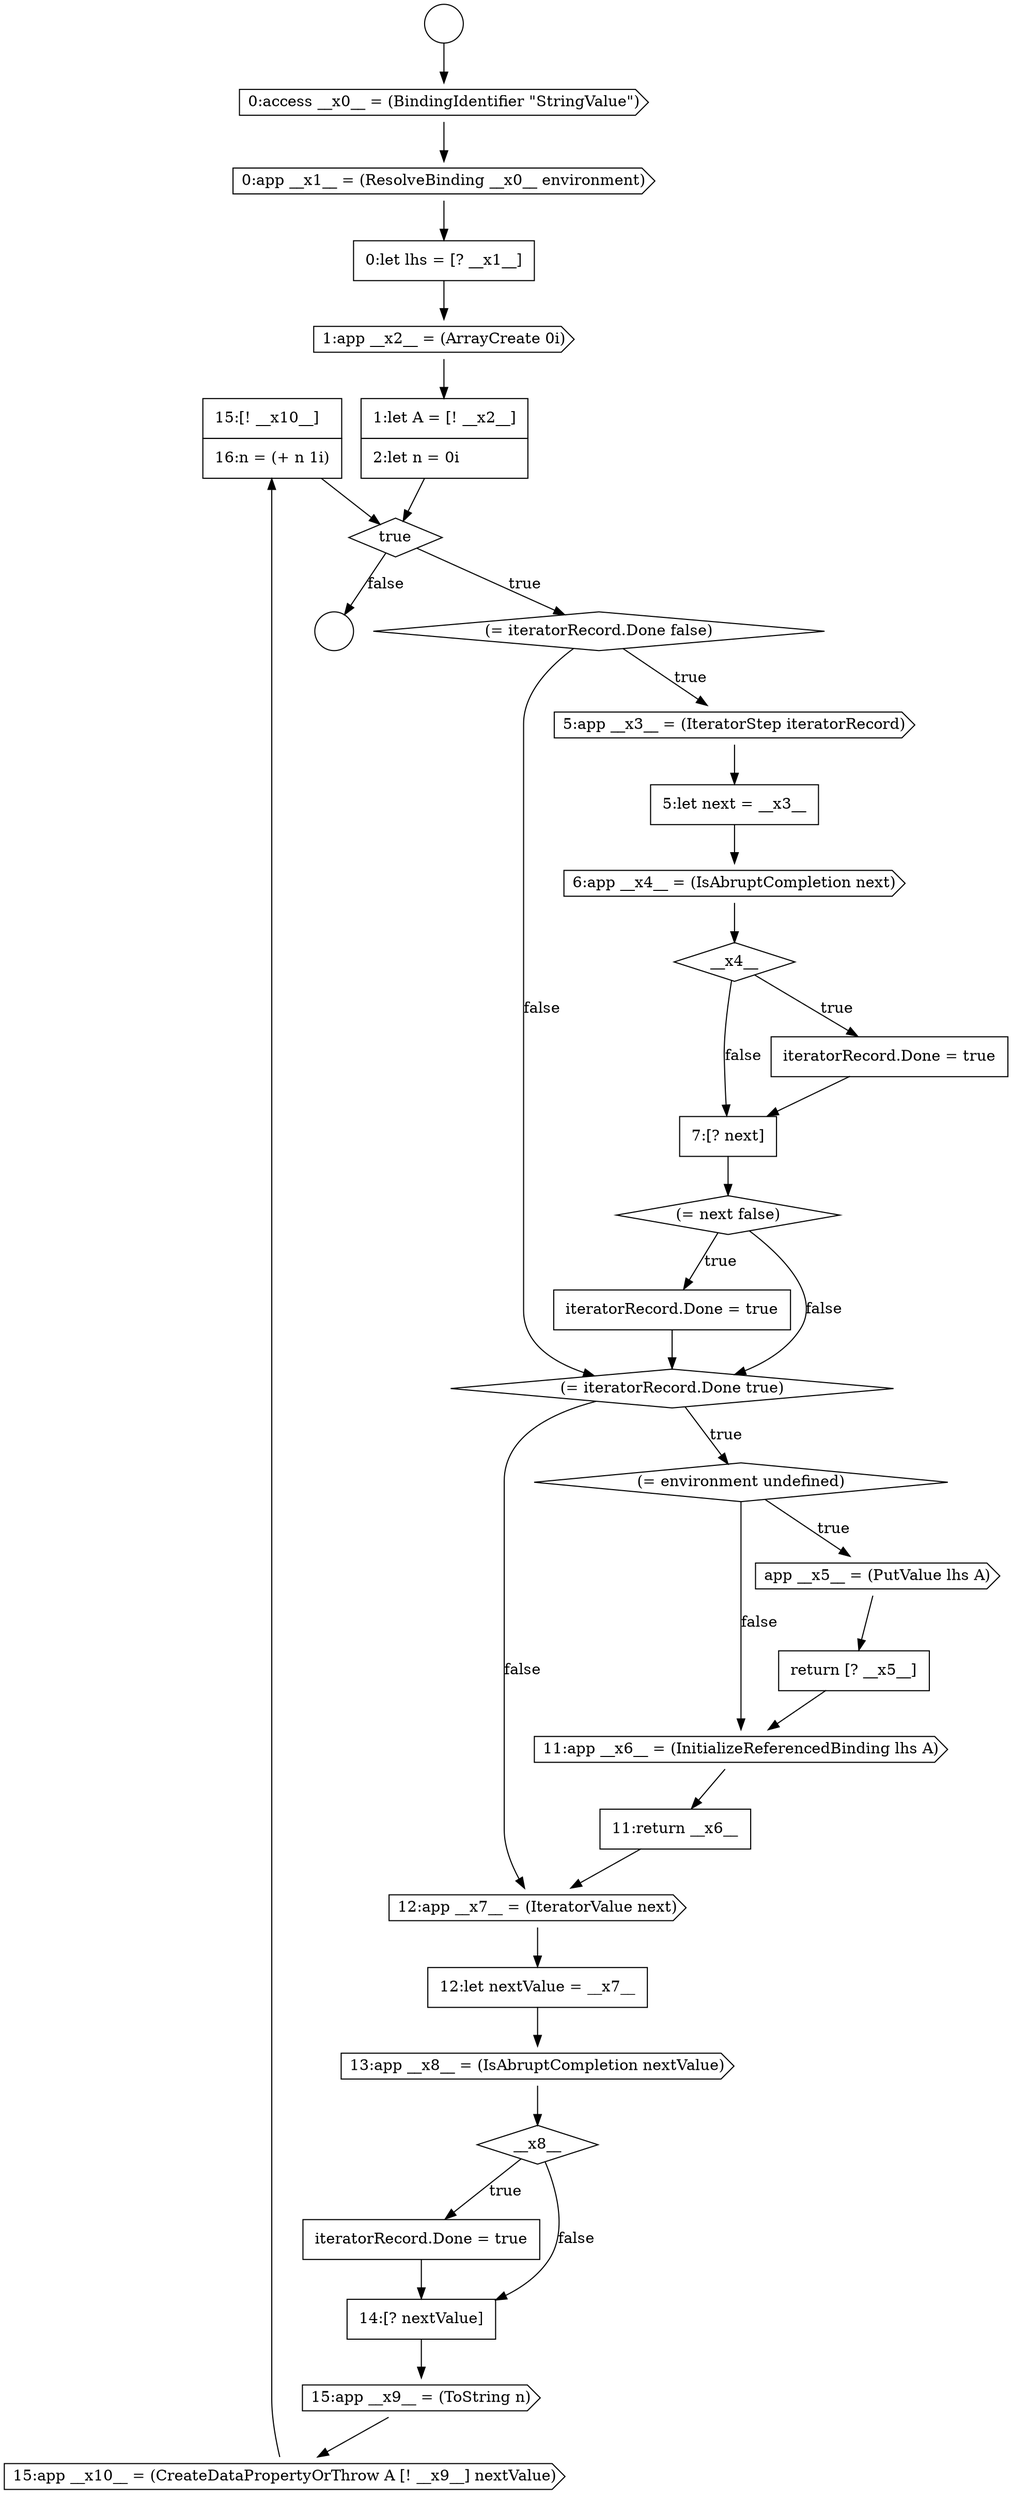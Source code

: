 digraph {
  node6954 [shape=none, margin=0, label=<<font color="black">
    <table border="0" cellborder="1" cellspacing="0" cellpadding="10">
      <tr><td align="left">15:[! __x10__]</td></tr>
      <tr><td align="left">16:n = (+ n 1i)</td></tr>
    </table>
  </font>> color="black" fillcolor="white" style=filled]
  node6944 [shape=cds, label=<<font color="black">11:app __x6__ = (InitializeReferencedBinding lhs A)</font>> color="black" fillcolor="white" style=filled]
  node6939 [shape=none, margin=0, label=<<font color="black">
    <table border="0" cellborder="1" cellspacing="0" cellpadding="10">
      <tr><td align="left">iteratorRecord.Done = true</td></tr>
    </table>
  </font>> color="black" fillcolor="white" style=filled]
  node6926 [shape=cds, label=<<font color="black">0:app __x1__ = (ResolveBinding __x0__ environment)</font>> color="black" fillcolor="white" style=filled]
  node6937 [shape=none, margin=0, label=<<font color="black">
    <table border="0" cellborder="1" cellspacing="0" cellpadding="10">
      <tr><td align="left">7:[? next]</td></tr>
    </table>
  </font>> color="black" fillcolor="white" style=filled]
  node6942 [shape=cds, label=<<font color="black">app __x5__ = (PutValue lhs A)</font>> color="black" fillcolor="white" style=filled]
  node6930 [shape=diamond, label=<<font color="black">true</font>> color="black" fillcolor="white" style=filled]
  node6943 [shape=none, margin=0, label=<<font color="black">
    <table border="0" cellborder="1" cellspacing="0" cellpadding="10">
      <tr><td align="left">return [? __x5__]</td></tr>
    </table>
  </font>> color="black" fillcolor="white" style=filled]
  node6953 [shape=cds, label=<<font color="black">15:app __x10__ = (CreateDataPropertyOrThrow A [! __x9__] nextValue)</font>> color="black" fillcolor="white" style=filled]
  node6951 [shape=none, margin=0, label=<<font color="black">
    <table border="0" cellborder="1" cellspacing="0" cellpadding="10">
      <tr><td align="left">14:[? nextValue]</td></tr>
    </table>
  </font>> color="black" fillcolor="white" style=filled]
  node6936 [shape=none, margin=0, label=<<font color="black">
    <table border="0" cellborder="1" cellspacing="0" cellpadding="10">
      <tr><td align="left">iteratorRecord.Done = true</td></tr>
    </table>
  </font>> color="black" fillcolor="white" style=filled]
  node6923 [shape=circle label=" " color="black" fillcolor="white" style=filled]
  node6947 [shape=none, margin=0, label=<<font color="black">
    <table border="0" cellborder="1" cellspacing="0" cellpadding="10">
      <tr><td align="left">12:let nextValue = __x7__</td></tr>
    </table>
  </font>> color="black" fillcolor="white" style=filled]
  node6932 [shape=cds, label=<<font color="black">5:app __x3__ = (IteratorStep iteratorRecord)</font>> color="black" fillcolor="white" style=filled]
  node6940 [shape=diamond, label=<<font color="black">(= iteratorRecord.Done true)</font>> color="black" fillcolor="white" style=filled]
  node6941 [shape=diamond, label=<<font color="black">(= environment undefined)</font>> color="black" fillcolor="white" style=filled]
  node6946 [shape=cds, label=<<font color="black">12:app __x7__ = (IteratorValue next)</font>> color="black" fillcolor="white" style=filled]
  node6935 [shape=diamond, label=<<font color="black">__x4__</font>> color="black" fillcolor="white" style=filled]
  node6931 [shape=diamond, label=<<font color="black">(= iteratorRecord.Done false)</font>> color="black" fillcolor="white" style=filled]
  node6950 [shape=none, margin=0, label=<<font color="black">
    <table border="0" cellborder="1" cellspacing="0" cellpadding="10">
      <tr><td align="left">iteratorRecord.Done = true</td></tr>
    </table>
  </font>> color="black" fillcolor="white" style=filled]
  node6949 [shape=diamond, label=<<font color="black">__x8__</font>> color="black" fillcolor="white" style=filled]
  node6927 [shape=none, margin=0, label=<<font color="black">
    <table border="0" cellborder="1" cellspacing="0" cellpadding="10">
      <tr><td align="left">0:let lhs = [? __x1__]</td></tr>
    </table>
  </font>> color="black" fillcolor="white" style=filled]
  node6945 [shape=none, margin=0, label=<<font color="black">
    <table border="0" cellborder="1" cellspacing="0" cellpadding="10">
      <tr><td align="left">11:return __x6__</td></tr>
    </table>
  </font>> color="black" fillcolor="white" style=filled]
  node6934 [shape=cds, label=<<font color="black">6:app __x4__ = (IsAbruptCompletion next)</font>> color="black" fillcolor="white" style=filled]
  node6928 [shape=cds, label=<<font color="black">1:app __x2__ = (ArrayCreate 0i)</font>> color="black" fillcolor="white" style=filled]
  node6938 [shape=diamond, label=<<font color="black">(= next false)</font>> color="black" fillcolor="white" style=filled]
  node6924 [shape=circle label=" " color="black" fillcolor="white" style=filled]
  node6925 [shape=cds, label=<<font color="black">0:access __x0__ = (BindingIdentifier &quot;StringValue&quot;)</font>> color="black" fillcolor="white" style=filled]
  node6929 [shape=none, margin=0, label=<<font color="black">
    <table border="0" cellborder="1" cellspacing="0" cellpadding="10">
      <tr><td align="left">1:let A = [! __x2__]</td></tr>
      <tr><td align="left">2:let n = 0i</td></tr>
    </table>
  </font>> color="black" fillcolor="white" style=filled]
  node6952 [shape=cds, label=<<font color="black">15:app __x9__ = (ToString n)</font>> color="black" fillcolor="white" style=filled]
  node6948 [shape=cds, label=<<font color="black">13:app __x8__ = (IsAbruptCompletion nextValue)</font>> color="black" fillcolor="white" style=filled]
  node6933 [shape=none, margin=0, label=<<font color="black">
    <table border="0" cellborder="1" cellspacing="0" cellpadding="10">
      <tr><td align="left">5:let next = __x3__</td></tr>
    </table>
  </font>> color="black" fillcolor="white" style=filled]
  node6933 -> node6934 [ color="black"]
  node6946 -> node6947 [ color="black"]
  node6943 -> node6944 [ color="black"]
  node6927 -> node6928 [ color="black"]
  node6942 -> node6943 [ color="black"]
  node6945 -> node6946 [ color="black"]
  node6928 -> node6929 [ color="black"]
  node6930 -> node6931 [label=<<font color="black">true</font>> color="black"]
  node6930 -> node6924 [label=<<font color="black">false</font>> color="black"]
  node6948 -> node6949 [ color="black"]
  node6939 -> node6940 [ color="black"]
  node6938 -> node6939 [label=<<font color="black">true</font>> color="black"]
  node6938 -> node6940 [label=<<font color="black">false</font>> color="black"]
  node6941 -> node6942 [label=<<font color="black">true</font>> color="black"]
  node6941 -> node6944 [label=<<font color="black">false</font>> color="black"]
  node6950 -> node6951 [ color="black"]
  node6929 -> node6930 [ color="black"]
  node6944 -> node6945 [ color="black"]
  node6935 -> node6936 [label=<<font color="black">true</font>> color="black"]
  node6935 -> node6937 [label=<<font color="black">false</font>> color="black"]
  node6954 -> node6930 [ color="black"]
  node6940 -> node6941 [label=<<font color="black">true</font>> color="black"]
  node6940 -> node6946 [label=<<font color="black">false</font>> color="black"]
  node6951 -> node6952 [ color="black"]
  node6952 -> node6953 [ color="black"]
  node6934 -> node6935 [ color="black"]
  node6947 -> node6948 [ color="black"]
  node6923 -> node6925 [ color="black"]
  node6936 -> node6937 [ color="black"]
  node6937 -> node6938 [ color="black"]
  node6926 -> node6927 [ color="black"]
  node6953 -> node6954 [ color="black"]
  node6931 -> node6932 [label=<<font color="black">true</font>> color="black"]
  node6931 -> node6940 [label=<<font color="black">false</font>> color="black"]
  node6932 -> node6933 [ color="black"]
  node6925 -> node6926 [ color="black"]
  node6949 -> node6950 [label=<<font color="black">true</font>> color="black"]
  node6949 -> node6951 [label=<<font color="black">false</font>> color="black"]
}

